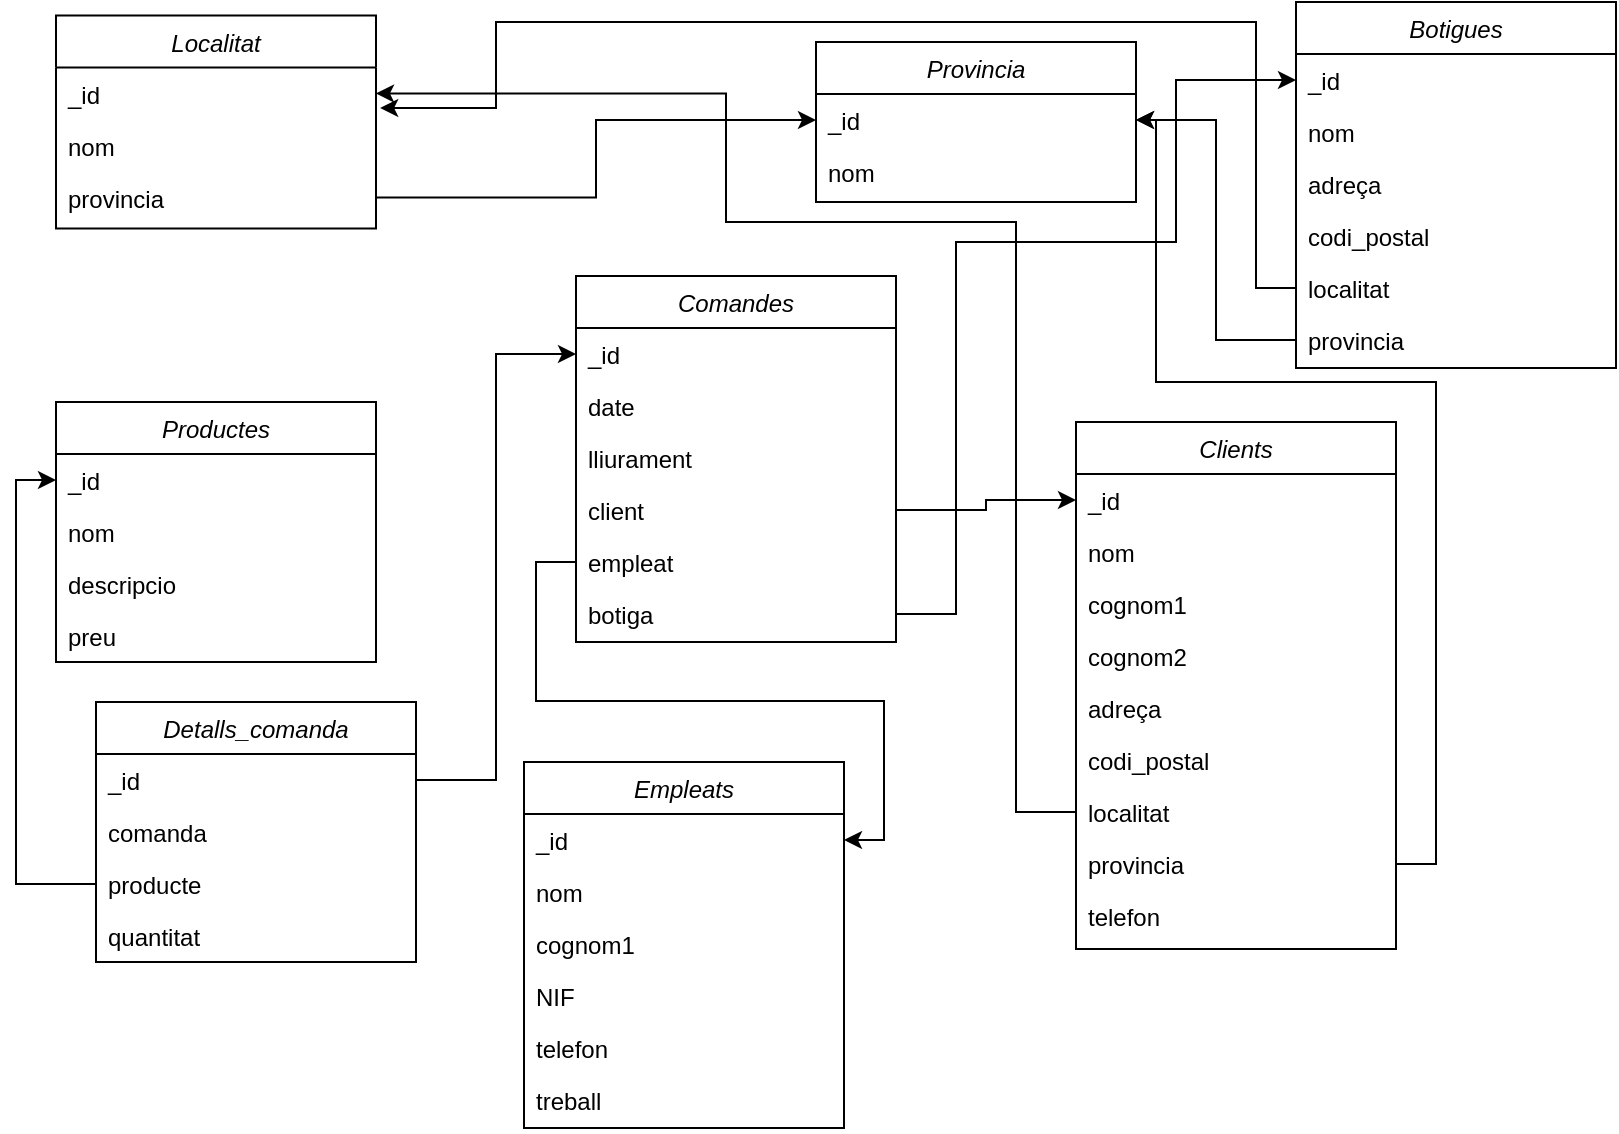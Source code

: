 <mxfile version="21.3.0" type="device">
  <diagram id="C5RBs43oDa-KdzZeNtuy" name="Page-1">
    <mxGraphModel dx="1434" dy="731" grid="1" gridSize="10" guides="1" tooltips="1" connect="1" arrows="1" fold="1" page="1" pageScale="1" pageWidth="827" pageHeight="1169" math="0" shadow="0">
      <root>
        <mxCell id="WIyWlLk6GJQsqaUBKTNV-0" />
        <mxCell id="WIyWlLk6GJQsqaUBKTNV-1" parent="WIyWlLk6GJQsqaUBKTNV-0" />
        <mxCell id="zkfFHV4jXpPFQw0GAbJ--0" value="Clients" style="swimlane;fontStyle=2;align=center;verticalAlign=top;childLayout=stackLayout;horizontal=1;startSize=26;horizontalStack=0;resizeParent=1;resizeLast=0;collapsible=1;marginBottom=0;rounded=0;shadow=0;strokeWidth=1;" parent="WIyWlLk6GJQsqaUBKTNV-1" vertex="1">
          <mxGeometry x="610" y="220" width="160" height="263.5" as="geometry">
            <mxRectangle x="230" y="140" width="160" height="26" as="alternateBounds" />
          </mxGeometry>
        </mxCell>
        <mxCell id="zkfFHV4jXpPFQw0GAbJ--2" value="_id" style="text;align=left;verticalAlign=top;spacingLeft=4;spacingRight=4;overflow=hidden;rotatable=0;points=[[0,0.5],[1,0.5]];portConstraint=eastwest;rounded=0;shadow=0;html=0;" parent="zkfFHV4jXpPFQw0GAbJ--0" vertex="1">
          <mxGeometry y="26" width="160" height="26" as="geometry" />
        </mxCell>
        <mxCell id="zkfFHV4jXpPFQw0GAbJ--3" value="nom" style="text;align=left;verticalAlign=top;spacingLeft=4;spacingRight=4;overflow=hidden;rotatable=0;points=[[0,0.5],[1,0.5]];portConstraint=eastwest;rounded=0;shadow=0;html=0;" parent="zkfFHV4jXpPFQw0GAbJ--0" vertex="1">
          <mxGeometry y="52" width="160" height="26" as="geometry" />
        </mxCell>
        <mxCell id="zkfFHV4jXpPFQw0GAbJ--5" value="cognom1&#xa;" style="text;align=left;verticalAlign=top;spacingLeft=4;spacingRight=4;overflow=hidden;rotatable=0;points=[[0,0.5],[1,0.5]];portConstraint=eastwest;" parent="zkfFHV4jXpPFQw0GAbJ--0" vertex="1">
          <mxGeometry y="78" width="160" height="26" as="geometry" />
        </mxCell>
        <mxCell id="mEtaMYhoeoaHnywHHuiY-3" value="cognom2&#xa;" style="text;align=left;verticalAlign=top;spacingLeft=4;spacingRight=4;overflow=hidden;rotatable=0;points=[[0,0.5],[1,0.5]];portConstraint=eastwest;" parent="zkfFHV4jXpPFQw0GAbJ--0" vertex="1">
          <mxGeometry y="104" width="160" height="26" as="geometry" />
        </mxCell>
        <mxCell id="mEtaMYhoeoaHnywHHuiY-4" value="adreça" style="text;align=left;verticalAlign=top;spacingLeft=4;spacingRight=4;overflow=hidden;rotatable=0;points=[[0,0.5],[1,0.5]];portConstraint=eastwest;" parent="zkfFHV4jXpPFQw0GAbJ--0" vertex="1">
          <mxGeometry y="130" width="160" height="26" as="geometry" />
        </mxCell>
        <mxCell id="mEtaMYhoeoaHnywHHuiY-6" value="codi_postal" style="text;align=left;verticalAlign=top;spacingLeft=4;spacingRight=4;overflow=hidden;rotatable=0;points=[[0,0.5],[1,0.5]];portConstraint=eastwest;" parent="zkfFHV4jXpPFQw0GAbJ--0" vertex="1">
          <mxGeometry y="156" width="160" height="26" as="geometry" />
        </mxCell>
        <mxCell id="mEtaMYhoeoaHnywHHuiY-7" value="localitat" style="text;align=left;verticalAlign=top;spacingLeft=4;spacingRight=4;overflow=hidden;rotatable=0;points=[[0,0.5],[1,0.5]];portConstraint=eastwest;" parent="zkfFHV4jXpPFQw0GAbJ--0" vertex="1">
          <mxGeometry y="182" width="160" height="26" as="geometry" />
        </mxCell>
        <mxCell id="mEtaMYhoeoaHnywHHuiY-5" value="provincia" style="text;align=left;verticalAlign=top;spacingLeft=4;spacingRight=4;overflow=hidden;rotatable=0;points=[[0,0.5],[1,0.5]];portConstraint=eastwest;" parent="zkfFHV4jXpPFQw0GAbJ--0" vertex="1">
          <mxGeometry y="208" width="160" height="26" as="geometry" />
        </mxCell>
        <mxCell id="D9RhIB1hrup-HUNVED7S-2" value="telefon" style="text;align=left;verticalAlign=top;spacingLeft=4;spacingRight=4;overflow=hidden;rotatable=0;points=[[0,0.5],[1,0.5]];portConstraint=eastwest;" vertex="1" parent="zkfFHV4jXpPFQw0GAbJ--0">
          <mxGeometry y="234" width="160" height="26" as="geometry" />
        </mxCell>
        <mxCell id="mEtaMYhoeoaHnywHHuiY-9" value="Localitat" style="swimlane;fontStyle=2;align=center;verticalAlign=top;childLayout=stackLayout;horizontal=1;startSize=26;horizontalStack=0;resizeParent=1;resizeLast=0;collapsible=1;marginBottom=0;rounded=0;shadow=0;strokeWidth=1;" parent="WIyWlLk6GJQsqaUBKTNV-1" vertex="1">
          <mxGeometry x="100" y="16.75" width="160" height="106.5" as="geometry">
            <mxRectangle x="230" y="140" width="160" height="26" as="alternateBounds" />
          </mxGeometry>
        </mxCell>
        <mxCell id="mEtaMYhoeoaHnywHHuiY-10" value="_id" style="text;align=left;verticalAlign=top;spacingLeft=4;spacingRight=4;overflow=hidden;rotatable=0;points=[[0,0.5],[1,0.5]];portConstraint=eastwest;rounded=0;shadow=0;html=0;" parent="mEtaMYhoeoaHnywHHuiY-9" vertex="1">
          <mxGeometry y="26" width="160" height="26" as="geometry" />
        </mxCell>
        <mxCell id="mEtaMYhoeoaHnywHHuiY-11" value="nom" style="text;align=left;verticalAlign=top;spacingLeft=4;spacingRight=4;overflow=hidden;rotatable=0;points=[[0,0.5],[1,0.5]];portConstraint=eastwest;rounded=0;shadow=0;html=0;" parent="mEtaMYhoeoaHnywHHuiY-9" vertex="1">
          <mxGeometry y="52" width="160" height="26" as="geometry" />
        </mxCell>
        <mxCell id="D9RhIB1hrup-HUNVED7S-19" value="provincia" style="text;align=left;verticalAlign=top;spacingLeft=4;spacingRight=4;overflow=hidden;rotatable=0;points=[[0,0.5],[1,0.5]];portConstraint=eastwest;rounded=0;shadow=0;html=0;" vertex="1" parent="mEtaMYhoeoaHnywHHuiY-9">
          <mxGeometry y="78" width="160" height="26" as="geometry" />
        </mxCell>
        <mxCell id="mEtaMYhoeoaHnywHHuiY-41" value="Botigues" style="swimlane;fontStyle=2;align=center;verticalAlign=top;childLayout=stackLayout;horizontal=1;startSize=26;horizontalStack=0;resizeParent=1;resizeLast=0;collapsible=1;marginBottom=0;rounded=0;shadow=0;strokeWidth=1;" parent="WIyWlLk6GJQsqaUBKTNV-1" vertex="1">
          <mxGeometry x="720" y="10" width="160" height="183" as="geometry">
            <mxRectangle x="230" y="140" width="160" height="26" as="alternateBounds" />
          </mxGeometry>
        </mxCell>
        <mxCell id="mEtaMYhoeoaHnywHHuiY-42" value="_id" style="text;align=left;verticalAlign=top;spacingLeft=4;spacingRight=4;overflow=hidden;rotatable=0;points=[[0,0.5],[1,0.5]];portConstraint=eastwest;rounded=0;shadow=0;html=0;" parent="mEtaMYhoeoaHnywHHuiY-41" vertex="1">
          <mxGeometry y="26" width="160" height="26" as="geometry" />
        </mxCell>
        <mxCell id="mEtaMYhoeoaHnywHHuiY-43" value="nom" style="text;align=left;verticalAlign=top;spacingLeft=4;spacingRight=4;overflow=hidden;rotatable=0;points=[[0,0.5],[1,0.5]];portConstraint=eastwest;rounded=0;shadow=0;html=0;" parent="mEtaMYhoeoaHnywHHuiY-41" vertex="1">
          <mxGeometry y="52" width="160" height="26" as="geometry" />
        </mxCell>
        <mxCell id="mEtaMYhoeoaHnywHHuiY-44" value="adreça" style="text;align=left;verticalAlign=top;spacingLeft=4;spacingRight=4;overflow=hidden;rotatable=0;points=[[0,0.5],[1,0.5]];portConstraint=eastwest;" parent="mEtaMYhoeoaHnywHHuiY-41" vertex="1">
          <mxGeometry y="78" width="160" height="26" as="geometry" />
        </mxCell>
        <mxCell id="mEtaMYhoeoaHnywHHuiY-45" value="codi_postal" style="text;align=left;verticalAlign=top;spacingLeft=4;spacingRight=4;overflow=hidden;rotatable=0;points=[[0,0.5],[1,0.5]];portConstraint=eastwest;" parent="mEtaMYhoeoaHnywHHuiY-41" vertex="1">
          <mxGeometry y="104" width="160" height="26" as="geometry" />
        </mxCell>
        <mxCell id="mEtaMYhoeoaHnywHHuiY-46" value="localitat" style="text;align=left;verticalAlign=top;spacingLeft=4;spacingRight=4;overflow=hidden;rotatable=0;points=[[0,0.5],[1,0.5]];portConstraint=eastwest;" parent="mEtaMYhoeoaHnywHHuiY-41" vertex="1">
          <mxGeometry y="130" width="160" height="26" as="geometry" />
        </mxCell>
        <mxCell id="mEtaMYhoeoaHnywHHuiY-47" value="provincia" style="text;align=left;verticalAlign=top;spacingLeft=4;spacingRight=4;overflow=hidden;rotatable=0;points=[[0,0.5],[1,0.5]];portConstraint=eastwest;" parent="mEtaMYhoeoaHnywHHuiY-41" vertex="1">
          <mxGeometry y="156" width="160" height="26" as="geometry" />
        </mxCell>
        <mxCell id="mEtaMYhoeoaHnywHHuiY-49" value="Detalls_comanda" style="swimlane;fontStyle=2;align=center;verticalAlign=top;childLayout=stackLayout;horizontal=1;startSize=26;horizontalStack=0;resizeParent=1;resizeLast=0;collapsible=1;marginBottom=0;rounded=0;shadow=0;strokeWidth=1;" parent="WIyWlLk6GJQsqaUBKTNV-1" vertex="1">
          <mxGeometry x="120" y="360" width="160" height="130" as="geometry">
            <mxRectangle x="230" y="140" width="160" height="26" as="alternateBounds" />
          </mxGeometry>
        </mxCell>
        <mxCell id="mEtaMYhoeoaHnywHHuiY-50" value="_id" style="text;align=left;verticalAlign=top;spacingLeft=4;spacingRight=4;overflow=hidden;rotatable=0;points=[[0,0.5],[1,0.5]];portConstraint=eastwest;rounded=0;shadow=0;html=0;" parent="mEtaMYhoeoaHnywHHuiY-49" vertex="1">
          <mxGeometry y="26" width="160" height="26" as="geometry" />
        </mxCell>
        <mxCell id="mEtaMYhoeoaHnywHHuiY-51" value="comanda" style="text;align=left;verticalAlign=top;spacingLeft=4;spacingRight=4;overflow=hidden;rotatable=0;points=[[0,0.5],[1,0.5]];portConstraint=eastwest;rounded=0;shadow=0;html=0;" parent="mEtaMYhoeoaHnywHHuiY-49" vertex="1">
          <mxGeometry y="52" width="160" height="26" as="geometry" />
        </mxCell>
        <mxCell id="mEtaMYhoeoaHnywHHuiY-52" value="producte" style="text;align=left;verticalAlign=top;spacingLeft=4;spacingRight=4;overflow=hidden;rotatable=0;points=[[0,0.5],[1,0.5]];portConstraint=eastwest;" parent="mEtaMYhoeoaHnywHHuiY-49" vertex="1">
          <mxGeometry y="78" width="160" height="26" as="geometry" />
        </mxCell>
        <mxCell id="mEtaMYhoeoaHnywHHuiY-53" value="quantitat" style="text;align=left;verticalAlign=top;spacingLeft=4;spacingRight=4;overflow=hidden;rotatable=0;points=[[0,0.5],[1,0.5]];portConstraint=eastwest;" parent="mEtaMYhoeoaHnywHHuiY-49" vertex="1">
          <mxGeometry y="104" width="160" height="26" as="geometry" />
        </mxCell>
        <mxCell id="D9RhIB1hrup-HUNVED7S-4" value="Comandes" style="swimlane;fontStyle=2;align=center;verticalAlign=top;childLayout=stackLayout;horizontal=1;startSize=26;horizontalStack=0;resizeParent=1;resizeLast=0;collapsible=1;marginBottom=0;rounded=0;shadow=0;strokeWidth=1;" vertex="1" parent="WIyWlLk6GJQsqaUBKTNV-1">
          <mxGeometry x="360" y="147" width="160" height="183" as="geometry">
            <mxRectangle x="230" y="140" width="160" height="26" as="alternateBounds" />
          </mxGeometry>
        </mxCell>
        <mxCell id="D9RhIB1hrup-HUNVED7S-5" value="_id" style="text;align=left;verticalAlign=top;spacingLeft=4;spacingRight=4;overflow=hidden;rotatable=0;points=[[0,0.5],[1,0.5]];portConstraint=eastwest;rounded=0;shadow=0;html=0;" vertex="1" parent="D9RhIB1hrup-HUNVED7S-4">
          <mxGeometry y="26" width="160" height="26" as="geometry" />
        </mxCell>
        <mxCell id="D9RhIB1hrup-HUNVED7S-6" value="date" style="text;align=left;verticalAlign=top;spacingLeft=4;spacingRight=4;overflow=hidden;rotatable=0;points=[[0,0.5],[1,0.5]];portConstraint=eastwest;rounded=0;shadow=0;html=0;" vertex="1" parent="D9RhIB1hrup-HUNVED7S-4">
          <mxGeometry y="52" width="160" height="26" as="geometry" />
        </mxCell>
        <mxCell id="D9RhIB1hrup-HUNVED7S-7" value="lliurament" style="text;align=left;verticalAlign=top;spacingLeft=4;spacingRight=4;overflow=hidden;rotatable=0;points=[[0,0.5],[1,0.5]];portConstraint=eastwest;" vertex="1" parent="D9RhIB1hrup-HUNVED7S-4">
          <mxGeometry y="78" width="160" height="26" as="geometry" />
        </mxCell>
        <mxCell id="D9RhIB1hrup-HUNVED7S-8" value="client" style="text;align=left;verticalAlign=top;spacingLeft=4;spacingRight=4;overflow=hidden;rotatable=0;points=[[0,0.5],[1,0.5]];portConstraint=eastwest;" vertex="1" parent="D9RhIB1hrup-HUNVED7S-4">
          <mxGeometry y="104" width="160" height="26" as="geometry" />
        </mxCell>
        <mxCell id="D9RhIB1hrup-HUNVED7S-9" value="empleat" style="text;align=left;verticalAlign=top;spacingLeft=4;spacingRight=4;overflow=hidden;rotatable=0;points=[[0,0.5],[1,0.5]];portConstraint=eastwest;" vertex="1" parent="D9RhIB1hrup-HUNVED7S-4">
          <mxGeometry y="130" width="160" height="26" as="geometry" />
        </mxCell>
        <mxCell id="D9RhIB1hrup-HUNVED7S-10" value="botiga" style="text;align=left;verticalAlign=top;spacingLeft=4;spacingRight=4;overflow=hidden;rotatable=0;points=[[0,0.5],[1,0.5]];portConstraint=eastwest;" vertex="1" parent="D9RhIB1hrup-HUNVED7S-4">
          <mxGeometry y="156" width="160" height="26" as="geometry" />
        </mxCell>
        <mxCell id="D9RhIB1hrup-HUNVED7S-11" value="Empleats" style="swimlane;fontStyle=2;align=center;verticalAlign=top;childLayout=stackLayout;horizontal=1;startSize=26;horizontalStack=0;resizeParent=1;resizeLast=0;collapsible=1;marginBottom=0;rounded=0;shadow=0;strokeWidth=1;" vertex="1" parent="WIyWlLk6GJQsqaUBKTNV-1">
          <mxGeometry x="334" y="390" width="160" height="183" as="geometry">
            <mxRectangle x="230" y="140" width="160" height="26" as="alternateBounds" />
          </mxGeometry>
        </mxCell>
        <mxCell id="D9RhIB1hrup-HUNVED7S-12" value="_id" style="text;align=left;verticalAlign=top;spacingLeft=4;spacingRight=4;overflow=hidden;rotatable=0;points=[[0,0.5],[1,0.5]];portConstraint=eastwest;rounded=0;shadow=0;html=0;" vertex="1" parent="D9RhIB1hrup-HUNVED7S-11">
          <mxGeometry y="26" width="160" height="26" as="geometry" />
        </mxCell>
        <mxCell id="D9RhIB1hrup-HUNVED7S-13" value="nom" style="text;align=left;verticalAlign=top;spacingLeft=4;spacingRight=4;overflow=hidden;rotatable=0;points=[[0,0.5],[1,0.5]];portConstraint=eastwest;rounded=0;shadow=0;html=0;" vertex="1" parent="D9RhIB1hrup-HUNVED7S-11">
          <mxGeometry y="52" width="160" height="26" as="geometry" />
        </mxCell>
        <mxCell id="D9RhIB1hrup-HUNVED7S-14" value="cognom1" style="text;align=left;verticalAlign=top;spacingLeft=4;spacingRight=4;overflow=hidden;rotatable=0;points=[[0,0.5],[1,0.5]];portConstraint=eastwest;" vertex="1" parent="D9RhIB1hrup-HUNVED7S-11">
          <mxGeometry y="78" width="160" height="26" as="geometry" />
        </mxCell>
        <mxCell id="D9RhIB1hrup-HUNVED7S-15" value="NIF" style="text;align=left;verticalAlign=top;spacingLeft=4;spacingRight=4;overflow=hidden;rotatable=0;points=[[0,0.5],[1,0.5]];portConstraint=eastwest;" vertex="1" parent="D9RhIB1hrup-HUNVED7S-11">
          <mxGeometry y="104" width="160" height="26" as="geometry" />
        </mxCell>
        <mxCell id="D9RhIB1hrup-HUNVED7S-16" value="telefon" style="text;align=left;verticalAlign=top;spacingLeft=4;spacingRight=4;overflow=hidden;rotatable=0;points=[[0,0.5],[1,0.5]];portConstraint=eastwest;" vertex="1" parent="D9RhIB1hrup-HUNVED7S-11">
          <mxGeometry y="130" width="160" height="26" as="geometry" />
        </mxCell>
        <mxCell id="D9RhIB1hrup-HUNVED7S-17" value="treball" style="text;align=left;verticalAlign=top;spacingLeft=4;spacingRight=4;overflow=hidden;rotatable=0;points=[[0,0.5],[1,0.5]];portConstraint=eastwest;" vertex="1" parent="D9RhIB1hrup-HUNVED7S-11">
          <mxGeometry y="156" width="160" height="26" as="geometry" />
        </mxCell>
        <mxCell id="D9RhIB1hrup-HUNVED7S-20" value="Productes" style="swimlane;fontStyle=2;align=center;verticalAlign=top;childLayout=stackLayout;horizontal=1;startSize=26;horizontalStack=0;resizeParent=1;resizeLast=0;collapsible=1;marginBottom=0;rounded=0;shadow=0;strokeWidth=1;" vertex="1" parent="WIyWlLk6GJQsqaUBKTNV-1">
          <mxGeometry x="100" y="210" width="160" height="130" as="geometry">
            <mxRectangle x="230" y="140" width="160" height="26" as="alternateBounds" />
          </mxGeometry>
        </mxCell>
        <mxCell id="D9RhIB1hrup-HUNVED7S-21" value="_id" style="text;align=left;verticalAlign=top;spacingLeft=4;spacingRight=4;overflow=hidden;rotatable=0;points=[[0,0.5],[1,0.5]];portConstraint=eastwest;rounded=0;shadow=0;html=0;" vertex="1" parent="D9RhIB1hrup-HUNVED7S-20">
          <mxGeometry y="26" width="160" height="26" as="geometry" />
        </mxCell>
        <mxCell id="D9RhIB1hrup-HUNVED7S-22" value="nom" style="text;align=left;verticalAlign=top;spacingLeft=4;spacingRight=4;overflow=hidden;rotatable=0;points=[[0,0.5],[1,0.5]];portConstraint=eastwest;rounded=0;shadow=0;html=0;" vertex="1" parent="D9RhIB1hrup-HUNVED7S-20">
          <mxGeometry y="52" width="160" height="26" as="geometry" />
        </mxCell>
        <mxCell id="D9RhIB1hrup-HUNVED7S-23" value="descripcio" style="text;align=left;verticalAlign=top;spacingLeft=4;spacingRight=4;overflow=hidden;rotatable=0;points=[[0,0.5],[1,0.5]];portConstraint=eastwest;" vertex="1" parent="D9RhIB1hrup-HUNVED7S-20">
          <mxGeometry y="78" width="160" height="26" as="geometry" />
        </mxCell>
        <mxCell id="D9RhIB1hrup-HUNVED7S-24" value="preu" style="text;align=left;verticalAlign=top;spacingLeft=4;spacingRight=4;overflow=hidden;rotatable=0;points=[[0,0.5],[1,0.5]];portConstraint=eastwest;" vertex="1" parent="D9RhIB1hrup-HUNVED7S-20">
          <mxGeometry y="104" width="160" height="26" as="geometry" />
        </mxCell>
        <mxCell id="D9RhIB1hrup-HUNVED7S-25" value="Provincia" style="swimlane;fontStyle=2;align=center;verticalAlign=top;childLayout=stackLayout;horizontal=1;startSize=26;horizontalStack=0;resizeParent=1;resizeLast=0;collapsible=1;marginBottom=0;rounded=0;shadow=0;strokeWidth=1;" vertex="1" parent="WIyWlLk6GJQsqaUBKTNV-1">
          <mxGeometry x="480" y="30" width="160" height="80" as="geometry">
            <mxRectangle x="230" y="140" width="160" height="26" as="alternateBounds" />
          </mxGeometry>
        </mxCell>
        <mxCell id="D9RhIB1hrup-HUNVED7S-26" value="_id" style="text;align=left;verticalAlign=top;spacingLeft=4;spacingRight=4;overflow=hidden;rotatable=0;points=[[0,0.5],[1,0.5]];portConstraint=eastwest;rounded=0;shadow=0;html=0;" vertex="1" parent="D9RhIB1hrup-HUNVED7S-25">
          <mxGeometry y="26" width="160" height="26" as="geometry" />
        </mxCell>
        <mxCell id="D9RhIB1hrup-HUNVED7S-27" value="nom" style="text;align=left;verticalAlign=top;spacingLeft=4;spacingRight=4;overflow=hidden;rotatable=0;points=[[0,0.5],[1,0.5]];portConstraint=eastwest;rounded=0;shadow=0;html=0;" vertex="1" parent="D9RhIB1hrup-HUNVED7S-25">
          <mxGeometry y="52" width="160" height="26" as="geometry" />
        </mxCell>
        <mxCell id="D9RhIB1hrup-HUNVED7S-29" style="edgeStyle=orthogonalEdgeStyle;rounded=0;orthogonalLoop=1;jettySize=auto;html=1;entryX=0;entryY=0.5;entryDx=0;entryDy=0;" edge="1" parent="WIyWlLk6GJQsqaUBKTNV-1" source="D9RhIB1hrup-HUNVED7S-19" target="D9RhIB1hrup-HUNVED7S-26">
          <mxGeometry relative="1" as="geometry" />
        </mxCell>
        <mxCell id="D9RhIB1hrup-HUNVED7S-33" style="edgeStyle=orthogonalEdgeStyle;rounded=0;orthogonalLoop=1;jettySize=auto;html=1;exitX=0;exitY=0.5;exitDx=0;exitDy=0;entryX=1;entryY=0.5;entryDx=0;entryDy=0;" edge="1" parent="WIyWlLk6GJQsqaUBKTNV-1" source="mEtaMYhoeoaHnywHHuiY-47" target="D9RhIB1hrup-HUNVED7S-26">
          <mxGeometry relative="1" as="geometry" />
        </mxCell>
        <mxCell id="D9RhIB1hrup-HUNVED7S-34" style="edgeStyle=orthogonalEdgeStyle;rounded=0;orthogonalLoop=1;jettySize=auto;html=1;exitX=0;exitY=0.5;exitDx=0;exitDy=0;entryX=1.013;entryY=0.779;entryDx=0;entryDy=0;entryPerimeter=0;" edge="1" parent="WIyWlLk6GJQsqaUBKTNV-1" source="mEtaMYhoeoaHnywHHuiY-46" target="mEtaMYhoeoaHnywHHuiY-10">
          <mxGeometry relative="1" as="geometry">
            <Array as="points">
              <mxPoint x="700" y="153" />
              <mxPoint x="700" y="20" />
              <mxPoint x="320" y="20" />
              <mxPoint x="320" y="63" />
            </Array>
          </mxGeometry>
        </mxCell>
        <mxCell id="D9RhIB1hrup-HUNVED7S-35" style="edgeStyle=orthogonalEdgeStyle;rounded=0;orthogonalLoop=1;jettySize=auto;html=1;exitX=1;exitY=0.5;exitDx=0;exitDy=0;entryX=0;entryY=0.5;entryDx=0;entryDy=0;" edge="1" parent="WIyWlLk6GJQsqaUBKTNV-1" source="mEtaMYhoeoaHnywHHuiY-50" target="D9RhIB1hrup-HUNVED7S-5">
          <mxGeometry relative="1" as="geometry" />
        </mxCell>
        <mxCell id="D9RhIB1hrup-HUNVED7S-36" style="edgeStyle=orthogonalEdgeStyle;rounded=0;orthogonalLoop=1;jettySize=auto;html=1;exitX=1;exitY=0.5;exitDx=0;exitDy=0;entryX=0;entryY=0.5;entryDx=0;entryDy=0;" edge="1" parent="WIyWlLk6GJQsqaUBKTNV-1" source="D9RhIB1hrup-HUNVED7S-10" target="mEtaMYhoeoaHnywHHuiY-42">
          <mxGeometry relative="1" as="geometry">
            <Array as="points">
              <mxPoint x="550" y="316" />
              <mxPoint x="550" y="130" />
              <mxPoint x="660" y="130" />
              <mxPoint x="660" y="49" />
            </Array>
          </mxGeometry>
        </mxCell>
        <mxCell id="D9RhIB1hrup-HUNVED7S-37" style="edgeStyle=orthogonalEdgeStyle;rounded=0;orthogonalLoop=1;jettySize=auto;html=1;exitX=1;exitY=0.5;exitDx=0;exitDy=0;entryX=0;entryY=0.5;entryDx=0;entryDy=0;" edge="1" parent="WIyWlLk6GJQsqaUBKTNV-1" source="D9RhIB1hrup-HUNVED7S-8" target="zkfFHV4jXpPFQw0GAbJ--2">
          <mxGeometry relative="1" as="geometry" />
        </mxCell>
        <mxCell id="D9RhIB1hrup-HUNVED7S-38" style="edgeStyle=orthogonalEdgeStyle;rounded=0;orthogonalLoop=1;jettySize=auto;html=1;exitX=0;exitY=0.5;exitDx=0;exitDy=0;entryX=1;entryY=0.5;entryDx=0;entryDy=0;" edge="1" parent="WIyWlLk6GJQsqaUBKTNV-1" source="D9RhIB1hrup-HUNVED7S-9" target="D9RhIB1hrup-HUNVED7S-12">
          <mxGeometry relative="1" as="geometry" />
        </mxCell>
        <mxCell id="D9RhIB1hrup-HUNVED7S-39" style="edgeStyle=orthogonalEdgeStyle;rounded=0;orthogonalLoop=1;jettySize=auto;html=1;exitX=0;exitY=0.5;exitDx=0;exitDy=0;entryX=1;entryY=0.5;entryDx=0;entryDy=0;" edge="1" parent="WIyWlLk6GJQsqaUBKTNV-1" source="mEtaMYhoeoaHnywHHuiY-7" target="mEtaMYhoeoaHnywHHuiY-10">
          <mxGeometry relative="1" as="geometry">
            <Array as="points">
              <mxPoint x="580" y="415" />
              <mxPoint x="580" y="120" />
              <mxPoint x="435" y="120" />
              <mxPoint x="435" y="56" />
            </Array>
          </mxGeometry>
        </mxCell>
        <mxCell id="D9RhIB1hrup-HUNVED7S-41" style="edgeStyle=orthogonalEdgeStyle;rounded=0;orthogonalLoop=1;jettySize=auto;html=1;exitX=1;exitY=0.5;exitDx=0;exitDy=0;entryX=1;entryY=0.5;entryDx=0;entryDy=0;" edge="1" parent="WIyWlLk6GJQsqaUBKTNV-1" source="mEtaMYhoeoaHnywHHuiY-5" target="D9RhIB1hrup-HUNVED7S-26">
          <mxGeometry relative="1" as="geometry">
            <Array as="points">
              <mxPoint x="790" y="441" />
              <mxPoint x="790" y="200" />
              <mxPoint x="650" y="200" />
              <mxPoint x="650" y="69" />
            </Array>
          </mxGeometry>
        </mxCell>
        <mxCell id="D9RhIB1hrup-HUNVED7S-42" style="edgeStyle=orthogonalEdgeStyle;rounded=0;orthogonalLoop=1;jettySize=auto;html=1;exitX=0;exitY=0.5;exitDx=0;exitDy=0;entryX=0;entryY=0.5;entryDx=0;entryDy=0;" edge="1" parent="WIyWlLk6GJQsqaUBKTNV-1" source="mEtaMYhoeoaHnywHHuiY-52" target="D9RhIB1hrup-HUNVED7S-21">
          <mxGeometry relative="1" as="geometry" />
        </mxCell>
      </root>
    </mxGraphModel>
  </diagram>
</mxfile>
